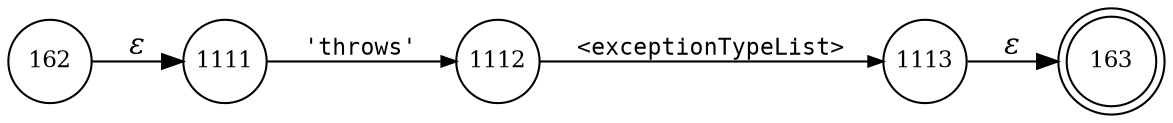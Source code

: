digraph ATN {
rankdir=LR;
s163[fontsize=11, label="163", shape=doublecircle, fixedsize=true, width=.6];
s162[fontsize=11,label="162", shape=circle, fixedsize=true, width=.55, peripheries=1];
s1111[fontsize=11,label="1111", shape=circle, fixedsize=true, width=.55, peripheries=1];
s1112[fontsize=11,label="1112", shape=circle, fixedsize=true, width=.55, peripheries=1];
s1113[fontsize=11,label="1113", shape=circle, fixedsize=true, width=.55, peripheries=1];
s162 -> s1111 [fontname="Times-Italic", label="&epsilon;"];
s1111 -> s1112 [fontsize=11, fontname="Courier", arrowsize=.7, label = "'throws'", arrowhead = normal];
s1112 -> s1113 [fontsize=11, fontname="Courier", arrowsize=.7, label = "<exceptionTypeList>", arrowhead = normal];
s1113 -> s163 [fontname="Times-Italic", label="&epsilon;"];
}